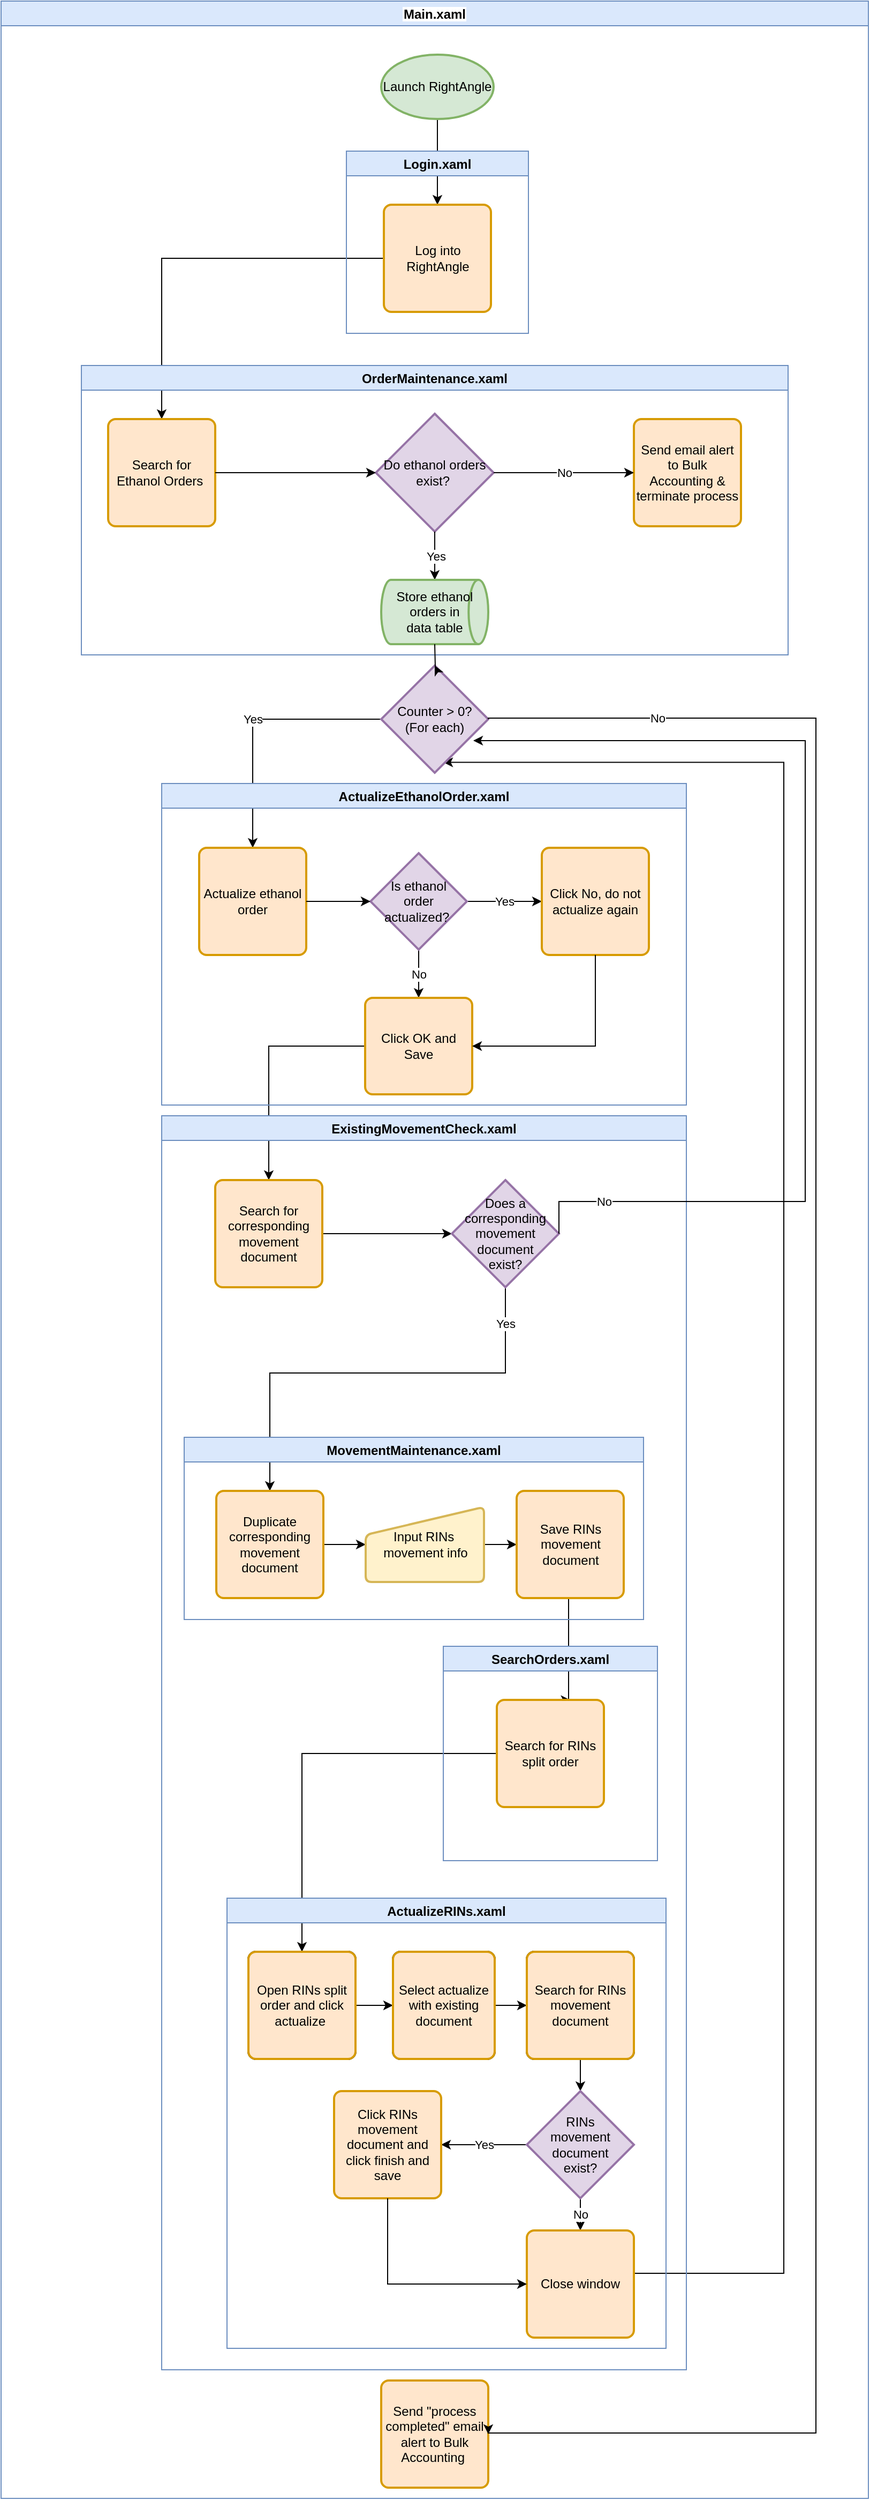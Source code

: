 <mxfile version="14.6.10" type="github">
  <diagram id="C5RBs43oDa-KdzZeNtuy" name="Page-1">
    <mxGraphModel dx="2966" dy="1654" grid="1" gridSize="10" guides="1" tooltips="1" connect="1" arrows="1" fold="1" page="1" pageScale="1" pageWidth="827" pageHeight="1169" math="0" shadow="0">
      <root>
        <mxCell id="WIyWlLk6GJQsqaUBKTNV-0" />
        <mxCell id="WIyWlLk6GJQsqaUBKTNV-1" parent="WIyWlLk6GJQsqaUBKTNV-0" />
        <mxCell id="zwIU4QLBpwWAhk2zhrNK-26" value="Main.xaml" style="swimlane;labelBackgroundColor=#ffffff;fillColor=#dae8fc;strokeColor=#6c8ebf;" vertex="1" parent="WIyWlLk6GJQsqaUBKTNV-1">
          <mxGeometry width="810" height="2330" as="geometry" />
        </mxCell>
        <mxCell id="zwIU4QLBpwWAhk2zhrNK-88" value="" style="endArrow=classic;html=1;rounded=0;edgeStyle=orthogonalEdgeStyle;exitX=1;exitY=0.5;exitDx=0;exitDy=0;entryX=0.58;entryY=0.902;entryDx=0;entryDy=0;entryPerimeter=0;" edge="1" parent="zwIU4QLBpwWAhk2zhrNK-26" source="zwIU4QLBpwWAhk2zhrNK-80" target="zwIU4QLBpwWAhk2zhrNK-95">
          <mxGeometry width="50" height="50" relative="1" as="geometry">
            <mxPoint x="621" y="2200" as="sourcePoint" />
            <mxPoint x="551" y="700" as="targetPoint" />
            <Array as="points">
              <mxPoint x="731" y="2120" />
              <mxPoint x="731" y="710" />
            </Array>
          </mxGeometry>
        </mxCell>
        <mxCell id="zwIU4QLBpwWAhk2zhrNK-93" style="edgeStyle=orthogonalEdgeStyle;rounded=0;orthogonalLoop=1;jettySize=auto;html=1;entryX=0.5;entryY=0;entryDx=0;entryDy=0;" edge="1" parent="zwIU4QLBpwWAhk2zhrNK-26" source="zwIU4QLBpwWAhk2zhrNK-4" target="zwIU4QLBpwWAhk2zhrNK-6">
          <mxGeometry relative="1" as="geometry" />
        </mxCell>
        <mxCell id="zwIU4QLBpwWAhk2zhrNK-50" value="Yes" style="edgeStyle=orthogonalEdgeStyle;rounded=0;orthogonalLoop=1;jettySize=auto;html=1;entryX=0.5;entryY=0;entryDx=0;entryDy=0;exitX=0;exitY=0.5;exitDx=0;exitDy=0;exitPerimeter=0;" edge="1" parent="zwIU4QLBpwWAhk2zhrNK-26" source="zwIU4QLBpwWAhk2zhrNK-95" target="zwIU4QLBpwWAhk2zhrNK-14">
          <mxGeometry relative="1" as="geometry">
            <mxPoint x="337.5" y="680" as="sourcePoint" />
          </mxGeometry>
        </mxCell>
        <mxCell id="zwIU4QLBpwWAhk2zhrNK-44" style="edgeStyle=orthogonalEdgeStyle;rounded=0;orthogonalLoop=1;jettySize=auto;html=1;" edge="1" parent="zwIU4QLBpwWAhk2zhrNK-26" source="zwIU4QLBpwWAhk2zhrNK-19" target="zwIU4QLBpwWAhk2zhrNK-41">
          <mxGeometry relative="1" as="geometry">
            <Array as="points">
              <mxPoint x="250" y="975" />
            </Array>
          </mxGeometry>
        </mxCell>
        <mxCell id="zwIU4QLBpwWAhk2zhrNK-92" style="edgeStyle=orthogonalEdgeStyle;rounded=0;orthogonalLoop=1;jettySize=auto;html=1;entryX=0.5;entryY=0;entryDx=0;entryDy=0;" edge="1" parent="zwIU4QLBpwWAhk2zhrNK-26" source="zwIU4QLBpwWAhk2zhrNK-3" target="zwIU4QLBpwWAhk2zhrNK-4">
          <mxGeometry relative="1" as="geometry">
            <mxPoint x="408" y="210" as="targetPoint" />
          </mxGeometry>
        </mxCell>
        <mxCell id="zwIU4QLBpwWAhk2zhrNK-3" value="Launch RightAngle" style="strokeWidth=2;html=1;shape=mxgraph.flowchart.start_1;whiteSpace=wrap;fillColor=#d5e8d4;strokeColor=#82b366;" vertex="1" parent="zwIU4QLBpwWAhk2zhrNK-26">
          <mxGeometry x="355" y="50" width="105" height="60" as="geometry" />
        </mxCell>
        <mxCell id="zwIU4QLBpwWAhk2zhrNK-27" value="Login.xaml" style="swimlane;fillColor=#dae8fc;strokeColor=#6c8ebf;" vertex="1" parent="zwIU4QLBpwWAhk2zhrNK-26">
          <mxGeometry x="322.5" y="140" width="170" height="170" as="geometry" />
        </mxCell>
        <mxCell id="zwIU4QLBpwWAhk2zhrNK-4" value="Log into RightAngle" style="rounded=1;whiteSpace=wrap;html=1;absoluteArcSize=1;arcSize=14;strokeWidth=2;fillColor=#ffe6cc;strokeColor=#d79b00;" vertex="1" parent="zwIU4QLBpwWAhk2zhrNK-27">
          <mxGeometry x="35" y="50" width="100" height="100" as="geometry" />
        </mxCell>
        <mxCell id="zwIU4QLBpwWAhk2zhrNK-29" value="ActualizeEthanolOrder.xaml" style="swimlane;fillColor=#dae8fc;strokeColor=#6c8ebf;" vertex="1" parent="zwIU4QLBpwWAhk2zhrNK-26">
          <mxGeometry x="150" y="730" width="490" height="300" as="geometry" />
        </mxCell>
        <mxCell id="zwIU4QLBpwWAhk2zhrNK-14" value="Actualize ethanol order" style="rounded=1;whiteSpace=wrap;html=1;absoluteArcSize=1;arcSize=14;strokeWidth=2;fillColor=#ffe6cc;strokeColor=#d79b00;" vertex="1" parent="zwIU4QLBpwWAhk2zhrNK-29">
          <mxGeometry x="35" y="60" width="100" height="100" as="geometry" />
        </mxCell>
        <mxCell id="zwIU4QLBpwWAhk2zhrNK-34" value="Yes" style="edgeStyle=orthogonalEdgeStyle;rounded=0;orthogonalLoop=1;jettySize=auto;html=1;entryX=0;entryY=0.5;entryDx=0;entryDy=0;" edge="1" parent="zwIU4QLBpwWAhk2zhrNK-29" source="zwIU4QLBpwWAhk2zhrNK-16" target="zwIU4QLBpwWAhk2zhrNK-18">
          <mxGeometry relative="1" as="geometry" />
        </mxCell>
        <mxCell id="zwIU4QLBpwWAhk2zhrNK-35" value="No" style="edgeStyle=orthogonalEdgeStyle;rounded=0;orthogonalLoop=1;jettySize=auto;html=1;" edge="1" parent="zwIU4QLBpwWAhk2zhrNK-29" source="zwIU4QLBpwWAhk2zhrNK-16" target="zwIU4QLBpwWAhk2zhrNK-19">
          <mxGeometry relative="1" as="geometry" />
        </mxCell>
        <mxCell id="zwIU4QLBpwWAhk2zhrNK-16" value="Is ethanol &lt;br&gt;order actualized?&amp;nbsp;" style="strokeWidth=2;html=1;shape=mxgraph.flowchart.decision;whiteSpace=wrap;fillColor=#e1d5e7;strokeColor=#9673a6;" vertex="1" parent="zwIU4QLBpwWAhk2zhrNK-29">
          <mxGeometry x="195" y="65" width="90" height="90" as="geometry" />
        </mxCell>
        <mxCell id="zwIU4QLBpwWAhk2zhrNK-17" value="" style="edgeStyle=orthogonalEdgeStyle;rounded=0;orthogonalLoop=1;jettySize=auto;html=1;" edge="1" parent="zwIU4QLBpwWAhk2zhrNK-29" source="zwIU4QLBpwWAhk2zhrNK-14" target="zwIU4QLBpwWAhk2zhrNK-16">
          <mxGeometry relative="1" as="geometry" />
        </mxCell>
        <mxCell id="zwIU4QLBpwWAhk2zhrNK-18" value="Click No, do not actualize again" style="rounded=1;whiteSpace=wrap;html=1;absoluteArcSize=1;arcSize=14;strokeWidth=2;fillColor=#ffe6cc;strokeColor=#d79b00;" vertex="1" parent="zwIU4QLBpwWAhk2zhrNK-29">
          <mxGeometry x="355" y="60" width="100" height="100" as="geometry" />
        </mxCell>
        <mxCell id="zwIU4QLBpwWAhk2zhrNK-19" value="Click OK and Save" style="rounded=1;whiteSpace=wrap;html=1;absoluteArcSize=1;arcSize=14;strokeWidth=2;fillColor=#ffe6cc;strokeColor=#d79b00;" vertex="1" parent="zwIU4QLBpwWAhk2zhrNK-29">
          <mxGeometry x="190" y="200" width="100" height="90" as="geometry" />
        </mxCell>
        <mxCell id="zwIU4QLBpwWAhk2zhrNK-108" style="edgeStyle=orthogonalEdgeStyle;rounded=0;orthogonalLoop=1;jettySize=auto;html=1;entryX=1;entryY=0.5;entryDx=0;entryDy=0;exitX=0.5;exitY=1;exitDx=0;exitDy=0;" edge="1" parent="zwIU4QLBpwWAhk2zhrNK-29" source="zwIU4QLBpwWAhk2zhrNK-18" target="zwIU4QLBpwWAhk2zhrNK-19">
          <mxGeometry relative="1" as="geometry">
            <mxPoint x="405" y="240" as="targetPoint" />
          </mxGeometry>
        </mxCell>
        <mxCell id="zwIU4QLBpwWAhk2zhrNK-40" value="ExistingMovementCheck.xaml" style="swimlane;fillColor=#dae8fc;strokeColor=#6c8ebf;" vertex="1" parent="zwIU4QLBpwWAhk2zhrNK-26">
          <mxGeometry x="150" y="1040" width="490" height="1170" as="geometry" />
        </mxCell>
        <mxCell id="zwIU4QLBpwWAhk2zhrNK-71" style="edgeStyle=orthogonalEdgeStyle;rounded=0;orthogonalLoop=1;jettySize=auto;html=1;" edge="1" parent="zwIU4QLBpwWAhk2zhrNK-40" source="zwIU4QLBpwWAhk2zhrNK-65" target="zwIU4QLBpwWAhk2zhrNK-70">
          <mxGeometry relative="1" as="geometry" />
        </mxCell>
        <mxCell id="zwIU4QLBpwWAhk2zhrNK-111" style="edgeStyle=orthogonalEdgeStyle;rounded=0;orthogonalLoop=1;jettySize=auto;html=1;entryX=0.688;entryY=0.002;entryDx=0;entryDy=0;entryPerimeter=0;" edge="1" parent="zwIU4QLBpwWAhk2zhrNK-40" source="zwIU4QLBpwWAhk2zhrNK-62" target="zwIU4QLBpwWAhk2zhrNK-65">
          <mxGeometry relative="1" as="geometry">
            <mxPoint x="381.5" y="610" as="targetPoint" />
            <Array as="points">
              <mxPoint x="380" y="480" />
              <mxPoint x="380" y="480" />
            </Array>
          </mxGeometry>
        </mxCell>
        <mxCell id="zwIU4QLBpwWAhk2zhrNK-105" value="Yes" style="edgeStyle=orthogonalEdgeStyle;rounded=0;orthogonalLoop=1;jettySize=auto;html=1;entryX=0.5;entryY=0;entryDx=0;entryDy=0;exitX=0.5;exitY=1;exitDx=0;exitDy=0;exitPerimeter=0;" edge="1" parent="zwIU4QLBpwWAhk2zhrNK-40" source="zwIU4QLBpwWAhk2zhrNK-53" target="zwIU4QLBpwWAhk2zhrNK-58">
          <mxGeometry x="-0.837" relative="1" as="geometry">
            <Array as="points">
              <mxPoint x="321" y="240" />
              <mxPoint x="101" y="240" />
            </Array>
            <mxPoint as="offset" />
          </mxGeometry>
        </mxCell>
        <mxCell id="zwIU4QLBpwWAhk2zhrNK-109" style="edgeStyle=orthogonalEdgeStyle;rounded=0;orthogonalLoop=1;jettySize=auto;html=1;entryX=0;entryY=0.5;entryDx=0;entryDy=0;entryPerimeter=0;" edge="1" parent="zwIU4QLBpwWAhk2zhrNK-40" source="zwIU4QLBpwWAhk2zhrNK-41" target="zwIU4QLBpwWAhk2zhrNK-53">
          <mxGeometry relative="1" as="geometry" />
        </mxCell>
        <mxCell id="zwIU4QLBpwWAhk2zhrNK-41" value="Search for corresponding movement document" style="rounded=1;whiteSpace=wrap;html=1;absoluteArcSize=1;arcSize=14;strokeWidth=2;fillColor=#ffe6cc;strokeColor=#d79b00;" vertex="1" parent="zwIU4QLBpwWAhk2zhrNK-40">
          <mxGeometry x="50" y="60" width="100" height="100" as="geometry" />
        </mxCell>
        <mxCell id="zwIU4QLBpwWAhk2zhrNK-53" value="&lt;span&gt;Does a corresponding movement document &lt;br&gt;exist?&lt;/span&gt;" style="strokeWidth=2;html=1;shape=mxgraph.flowchart.decision;whiteSpace=wrap;labelBackgroundColor=none;fillColor=#e1d5e7;strokeColor=#9673a6;" vertex="1" parent="zwIU4QLBpwWAhk2zhrNK-40">
          <mxGeometry x="271" y="60" width="100" height="100" as="geometry" />
        </mxCell>
        <mxCell id="zwIU4QLBpwWAhk2zhrNK-57" value="MovementMaintenance.xaml" style="swimlane;labelBackgroundColor=none;fillColor=#dae8fc;strokeColor=#6c8ebf;" vertex="1" parent="zwIU4QLBpwWAhk2zhrNK-40">
          <mxGeometry x="21" y="300" width="429" height="170" as="geometry" />
        </mxCell>
        <mxCell id="zwIU4QLBpwWAhk2zhrNK-61" style="edgeStyle=orthogonalEdgeStyle;rounded=0;orthogonalLoop=1;jettySize=auto;html=1;" edge="1" parent="zwIU4QLBpwWAhk2zhrNK-57" source="zwIU4QLBpwWAhk2zhrNK-58" target="zwIU4QLBpwWAhk2zhrNK-60">
          <mxGeometry relative="1" as="geometry" />
        </mxCell>
        <mxCell id="zwIU4QLBpwWAhk2zhrNK-58" value="Duplicate corresponding movement document" style="rounded=1;whiteSpace=wrap;html=1;absoluteArcSize=1;arcSize=14;strokeWidth=2;labelBackgroundColor=none;fillColor=#ffe6cc;strokeColor=#d79b00;" vertex="1" parent="zwIU4QLBpwWAhk2zhrNK-57">
          <mxGeometry x="30" y="50" width="100" height="100" as="geometry" />
        </mxCell>
        <mxCell id="zwIU4QLBpwWAhk2zhrNK-63" style="edgeStyle=orthogonalEdgeStyle;rounded=0;orthogonalLoop=1;jettySize=auto;html=1;entryX=0;entryY=0.5;entryDx=0;entryDy=0;" edge="1" parent="zwIU4QLBpwWAhk2zhrNK-57" source="zwIU4QLBpwWAhk2zhrNK-60" target="zwIU4QLBpwWAhk2zhrNK-62">
          <mxGeometry relative="1" as="geometry" />
        </mxCell>
        <mxCell id="zwIU4QLBpwWAhk2zhrNK-60" value="Input RINs&amp;nbsp; movement info" style="html=1;strokeWidth=2;shape=manualInput;whiteSpace=wrap;rounded=1;size=26;arcSize=11;labelBackgroundColor=none;fillColor=#fff2cc;strokeColor=#d6b656;" vertex="1" parent="zwIU4QLBpwWAhk2zhrNK-57">
          <mxGeometry x="169.5" y="65" width="110.5" height="70" as="geometry" />
        </mxCell>
        <mxCell id="zwIU4QLBpwWAhk2zhrNK-62" value="Save RINs movement document" style="rounded=1;whiteSpace=wrap;html=1;absoluteArcSize=1;arcSize=14;strokeWidth=2;labelBackgroundColor=none;fillColor=#ffe6cc;strokeColor=#d79b00;" vertex="1" parent="zwIU4QLBpwWAhk2zhrNK-57">
          <mxGeometry x="310.5" y="50" width="100" height="100" as="geometry" />
        </mxCell>
        <mxCell id="zwIU4QLBpwWAhk2zhrNK-64" value="SearchOrders.xaml" style="swimlane;labelBackgroundColor=none;fillColor=#dae8fc;strokeColor=#6c8ebf;" vertex="1" parent="zwIU4QLBpwWAhk2zhrNK-40">
          <mxGeometry x="263" y="495" width="200" height="200" as="geometry" />
        </mxCell>
        <mxCell id="zwIU4QLBpwWAhk2zhrNK-65" value="Search for RINs split order" style="rounded=1;whiteSpace=wrap;html=1;absoluteArcSize=1;arcSize=14;strokeWidth=2;labelBackgroundColor=none;fillColor=#ffe6cc;strokeColor=#d79b00;" vertex="1" parent="zwIU4QLBpwWAhk2zhrNK-64">
          <mxGeometry x="50" y="50" width="100" height="100" as="geometry" />
        </mxCell>
        <mxCell id="zwIU4QLBpwWAhk2zhrNK-69" value="ActualizeRINs.xaml" style="swimlane;labelBackgroundColor=none;startSize=23;fillColor=#dae8fc;strokeColor=#6c8ebf;" vertex="1" parent="zwIU4QLBpwWAhk2zhrNK-40">
          <mxGeometry x="61" y="730" width="410" height="420" as="geometry" />
        </mxCell>
        <mxCell id="zwIU4QLBpwWAhk2zhrNK-73" style="edgeStyle=orthogonalEdgeStyle;rounded=0;orthogonalLoop=1;jettySize=auto;html=1;entryX=0;entryY=0.5;entryDx=0;entryDy=0;" edge="1" parent="zwIU4QLBpwWAhk2zhrNK-69" source="zwIU4QLBpwWAhk2zhrNK-70" target="zwIU4QLBpwWAhk2zhrNK-72">
          <mxGeometry relative="1" as="geometry" />
        </mxCell>
        <mxCell id="zwIU4QLBpwWAhk2zhrNK-70" value="Open RINs split order and click actualize&amp;nbsp;" style="rounded=1;whiteSpace=wrap;html=1;absoluteArcSize=1;arcSize=14;strokeWidth=2;labelBackgroundColor=none;" vertex="1" parent="zwIU4QLBpwWAhk2zhrNK-69">
          <mxGeometry x="20" y="50" width="100" height="100" as="geometry" />
        </mxCell>
        <mxCell id="zwIU4QLBpwWAhk2zhrNK-75" style="edgeStyle=orthogonalEdgeStyle;rounded=0;orthogonalLoop=1;jettySize=auto;html=1;entryX=0;entryY=0.5;entryDx=0;entryDy=0;" edge="1" parent="zwIU4QLBpwWAhk2zhrNK-69" source="zwIU4QLBpwWAhk2zhrNK-72" target="zwIU4QLBpwWAhk2zhrNK-74">
          <mxGeometry relative="1" as="geometry" />
        </mxCell>
        <mxCell id="zwIU4QLBpwWAhk2zhrNK-72" value="Select actualize with existing document" style="rounded=1;whiteSpace=wrap;html=1;absoluteArcSize=1;arcSize=14;strokeWidth=2;labelBackgroundColor=none;" vertex="1" parent="zwIU4QLBpwWAhk2zhrNK-69">
          <mxGeometry x="155" y="50" width="95" height="100" as="geometry" />
        </mxCell>
        <mxCell id="zwIU4QLBpwWAhk2zhrNK-78" style="edgeStyle=orthogonalEdgeStyle;rounded=0;orthogonalLoop=1;jettySize=auto;html=1;" edge="1" parent="zwIU4QLBpwWAhk2zhrNK-69" source="zwIU4QLBpwWAhk2zhrNK-74" target="zwIU4QLBpwWAhk2zhrNK-76">
          <mxGeometry relative="1" as="geometry" />
        </mxCell>
        <mxCell id="zwIU4QLBpwWAhk2zhrNK-74" value="Search for RINs movement document" style="rounded=1;whiteSpace=wrap;html=1;absoluteArcSize=1;arcSize=14;strokeWidth=2;labelBackgroundColor=none;" vertex="1" parent="zwIU4QLBpwWAhk2zhrNK-69">
          <mxGeometry x="280" y="50" width="100" height="100" as="geometry" />
        </mxCell>
        <mxCell id="zwIU4QLBpwWAhk2zhrNK-79" value="Yes" style="edgeStyle=orthogonalEdgeStyle;rounded=0;orthogonalLoop=1;jettySize=auto;html=1;entryX=1;entryY=0.5;entryDx=0;entryDy=0;" edge="1" parent="zwIU4QLBpwWAhk2zhrNK-69" source="zwIU4QLBpwWAhk2zhrNK-76" target="zwIU4QLBpwWAhk2zhrNK-77">
          <mxGeometry relative="1" as="geometry" />
        </mxCell>
        <mxCell id="zwIU4QLBpwWAhk2zhrNK-81" value="No" style="edgeStyle=orthogonalEdgeStyle;rounded=0;orthogonalLoop=1;jettySize=auto;html=1;entryX=0.5;entryY=0;entryDx=0;entryDy=0;" edge="1" parent="zwIU4QLBpwWAhk2zhrNK-69" source="zwIU4QLBpwWAhk2zhrNK-76" target="zwIU4QLBpwWAhk2zhrNK-80">
          <mxGeometry relative="1" as="geometry" />
        </mxCell>
        <mxCell id="zwIU4QLBpwWAhk2zhrNK-76" value="RINs &lt;br&gt;movement document &lt;br&gt;exist?" style="strokeWidth=2;html=1;shape=mxgraph.flowchart.decision;whiteSpace=wrap;labelBackgroundColor=none;fillColor=#e1d5e7;strokeColor=#9673a6;" vertex="1" parent="zwIU4QLBpwWAhk2zhrNK-69">
          <mxGeometry x="280" y="180" width="100" height="100" as="geometry" />
        </mxCell>
        <mxCell id="zwIU4QLBpwWAhk2zhrNK-77" value="Click RINs movement document and click finish and save" style="rounded=1;whiteSpace=wrap;html=1;absoluteArcSize=1;arcSize=14;strokeWidth=2;labelBackgroundColor=none;fillColor=#ffe6cc;strokeColor=#d79b00;" vertex="1" parent="zwIU4QLBpwWAhk2zhrNK-69">
          <mxGeometry x="100" y="180" width="100" height="100" as="geometry" />
        </mxCell>
        <mxCell id="zwIU4QLBpwWAhk2zhrNK-80" value="Close window" style="rounded=1;whiteSpace=wrap;html=1;absoluteArcSize=1;arcSize=14;strokeWidth=2;labelBackgroundColor=none;fillColor=#ffe6cc;strokeColor=#d79b00;" vertex="1" parent="zwIU4QLBpwWAhk2zhrNK-69">
          <mxGeometry x="280" y="310" width="100" height="100" as="geometry" />
        </mxCell>
        <mxCell id="zwIU4QLBpwWAhk2zhrNK-83" style="edgeStyle=orthogonalEdgeStyle;rounded=0;orthogonalLoop=1;jettySize=auto;html=1;entryX=0;entryY=0.5;entryDx=0;entryDy=0;" edge="1" parent="zwIU4QLBpwWAhk2zhrNK-69" source="zwIU4QLBpwWAhk2zhrNK-77" target="zwIU4QLBpwWAhk2zhrNK-80">
          <mxGeometry relative="1" as="geometry">
            <mxPoint x="220" y="390" as="targetPoint" />
            <Array as="points">
              <mxPoint x="150" y="360" />
            </Array>
          </mxGeometry>
        </mxCell>
        <mxCell id="zwIU4QLBpwWAhk2zhrNK-113" value="Select actualize with existing document" style="rounded=1;whiteSpace=wrap;html=1;absoluteArcSize=1;arcSize=14;strokeWidth=2;labelBackgroundColor=none;fillColor=#ffe6cc;strokeColor=#d79b00;" vertex="1" parent="zwIU4QLBpwWAhk2zhrNK-69">
          <mxGeometry x="155" y="50" width="95" height="100" as="geometry" />
        </mxCell>
        <mxCell id="zwIU4QLBpwWAhk2zhrNK-114" value="Open RINs split order and click actualize&amp;nbsp;" style="rounded=1;whiteSpace=wrap;html=1;absoluteArcSize=1;arcSize=14;strokeWidth=2;labelBackgroundColor=none;fillColor=#ffe6cc;strokeColor=#d79b00;" vertex="1" parent="zwIU4QLBpwWAhk2zhrNK-69">
          <mxGeometry x="20" y="50" width="100" height="100" as="geometry" />
        </mxCell>
        <mxCell id="zwIU4QLBpwWAhk2zhrNK-115" value="Search for RINs movement document" style="rounded=1;whiteSpace=wrap;html=1;absoluteArcSize=1;arcSize=14;strokeWidth=2;labelBackgroundColor=none;fillColor=#ffe6cc;strokeColor=#d79b00;" vertex="1" parent="zwIU4QLBpwWAhk2zhrNK-69">
          <mxGeometry x="280" y="50" width="100" height="100" as="geometry" />
        </mxCell>
        <mxCell id="zwIU4QLBpwWAhk2zhrNK-38" value="OrderMaintenance.xaml" style="swimlane;fillColor=#dae8fc;strokeColor=#6c8ebf;" vertex="1" parent="zwIU4QLBpwWAhk2zhrNK-26">
          <mxGeometry x="75" y="340" width="660" height="270" as="geometry" />
        </mxCell>
        <mxCell id="zwIU4QLBpwWAhk2zhrNK-6" value="Search for Ethanol Orders&amp;nbsp;" style="rounded=1;whiteSpace=wrap;html=1;absoluteArcSize=1;arcSize=14;strokeWidth=2;fillColor=#ffe6cc;strokeColor=#d79b00;" vertex="1" parent="zwIU4QLBpwWAhk2zhrNK-38">
          <mxGeometry x="25" y="50" width="100" height="100" as="geometry" />
        </mxCell>
        <mxCell id="zwIU4QLBpwWAhk2zhrNK-8" value="Do ethanol orders exist?&amp;nbsp;" style="strokeWidth=2;html=1;shape=mxgraph.flowchart.decision;whiteSpace=wrap;fillColor=#e1d5e7;strokeColor=#9673a6;" vertex="1" parent="zwIU4QLBpwWAhk2zhrNK-38">
          <mxGeometry x="275" y="45" width="110" height="110" as="geometry" />
        </mxCell>
        <mxCell id="zwIU4QLBpwWAhk2zhrNK-9" value="" style="edgeStyle=orthogonalEdgeStyle;rounded=0;orthogonalLoop=1;jettySize=auto;html=1;" edge="1" parent="zwIU4QLBpwWAhk2zhrNK-38" source="zwIU4QLBpwWAhk2zhrNK-6" target="zwIU4QLBpwWAhk2zhrNK-8">
          <mxGeometry relative="1" as="geometry" />
        </mxCell>
        <mxCell id="zwIU4QLBpwWAhk2zhrNK-12" value="Send email alert to Bulk Accounting &amp;amp; terminate process" style="rounded=1;whiteSpace=wrap;html=1;absoluteArcSize=1;arcSize=14;strokeWidth=2;fillColor=#ffe6cc;strokeColor=#d79b00;" vertex="1" parent="zwIU4QLBpwWAhk2zhrNK-38">
          <mxGeometry x="516" y="50" width="100" height="100" as="geometry" />
        </mxCell>
        <mxCell id="zwIU4QLBpwWAhk2zhrNK-13" value="No" style="edgeStyle=orthogonalEdgeStyle;rounded=0;orthogonalLoop=1;jettySize=auto;html=1;" edge="1" parent="zwIU4QLBpwWAhk2zhrNK-38" source="zwIU4QLBpwWAhk2zhrNK-8" target="zwIU4QLBpwWAhk2zhrNK-12">
          <mxGeometry relative="1" as="geometry" />
        </mxCell>
        <mxCell id="zwIU4QLBpwWAhk2zhrNK-11" value="Yes" style="edgeStyle=orthogonalEdgeStyle;rounded=0;orthogonalLoop=1;jettySize=auto;html=1;" edge="1" parent="zwIU4QLBpwWAhk2zhrNK-38" source="zwIU4QLBpwWAhk2zhrNK-8">
          <mxGeometry relative="1" as="geometry">
            <mxPoint x="330" y="200" as="targetPoint" />
          </mxGeometry>
        </mxCell>
        <mxCell id="zwIU4QLBpwWAhk2zhrNK-106" value="&lt;span&gt;Store ethanol&lt;/span&gt;&lt;br&gt;&lt;span&gt;orders in&lt;/span&gt;&lt;br&gt;&lt;span&gt;data table&lt;/span&gt;" style="strokeWidth=2;html=1;shape=mxgraph.flowchart.direct_data;whiteSpace=wrap;labelBackgroundColor=none;fillColor=#d5e8d4;strokeColor=#82b366;" vertex="1" parent="zwIU4QLBpwWAhk2zhrNK-38">
          <mxGeometry x="280" y="200" width="100" height="60" as="geometry" />
        </mxCell>
        <mxCell id="zwIU4QLBpwWAhk2zhrNK-55" value="No" style="edgeStyle=orthogonalEdgeStyle;rounded=0;orthogonalLoop=1;jettySize=auto;html=1;entryX=0.86;entryY=0.7;entryDx=0;entryDy=0;entryPerimeter=0;exitX=1;exitY=0.5;exitDx=0;exitDy=0;exitPerimeter=0;" edge="1" parent="zwIU4QLBpwWAhk2zhrNK-26" source="zwIU4QLBpwWAhk2zhrNK-53" target="zwIU4QLBpwWAhk2zhrNK-95">
          <mxGeometry x="-0.856" relative="1" as="geometry">
            <mxPoint x="521" y="640" as="targetPoint" />
            <Array as="points">
              <mxPoint x="751" y="1120" />
              <mxPoint x="751" y="690" />
            </Array>
            <mxPoint as="offset" />
          </mxGeometry>
        </mxCell>
        <mxCell id="zwIU4QLBpwWAhk2zhrNK-89" value="Send &quot;process completed&quot; email alert to Bulk Accounting&amp;nbsp;" style="rounded=1;whiteSpace=wrap;html=1;absoluteArcSize=1;arcSize=14;strokeWidth=2;labelBackgroundColor=none;fillColor=#ffe6cc;strokeColor=#d79b00;" vertex="1" parent="zwIU4QLBpwWAhk2zhrNK-26">
          <mxGeometry x="355" y="2220" width="100" height="100" as="geometry" />
        </mxCell>
        <mxCell id="zwIU4QLBpwWAhk2zhrNK-95" value="Counter &amp;gt; 0? &lt;br&gt;(For each)" style="strokeWidth=2;html=1;shape=mxgraph.flowchart.decision;whiteSpace=wrap;labelBackgroundColor=none;fillColor=#e1d5e7;strokeColor=#9673a6;" vertex="1" parent="zwIU4QLBpwWAhk2zhrNK-26">
          <mxGeometry x="355" y="620" width="100" height="100" as="geometry" />
        </mxCell>
        <mxCell id="zwIU4QLBpwWAhk2zhrNK-96" style="edgeStyle=orthogonalEdgeStyle;rounded=0;orthogonalLoop=1;jettySize=auto;html=1;" edge="1" parent="zwIU4QLBpwWAhk2zhrNK-26" target="zwIU4QLBpwWAhk2zhrNK-95">
          <mxGeometry relative="1" as="geometry">
            <mxPoint x="405" y="600" as="sourcePoint" />
          </mxGeometry>
        </mxCell>
        <mxCell id="zwIU4QLBpwWAhk2zhrNK-101" value="No" style="edgeStyle=orthogonalEdgeStyle;rounded=0;orthogonalLoop=1;jettySize=auto;html=1;exitX=1;exitY=0.5;exitDx=0;exitDy=0;exitPerimeter=0;entryX=1;entryY=0.5;entryDx=0;entryDy=0;" edge="1" parent="zwIU4QLBpwWAhk2zhrNK-26" source="zwIU4QLBpwWAhk2zhrNK-95" target="zwIU4QLBpwWAhk2zhrNK-89">
          <mxGeometry x="-0.857" relative="1" as="geometry">
            <mxPoint x="781" y="2391" as="targetPoint" />
            <Array as="points">
              <mxPoint x="761" y="669" />
              <mxPoint x="761" y="2269" />
            </Array>
            <mxPoint as="offset" />
          </mxGeometry>
        </mxCell>
      </root>
    </mxGraphModel>
  </diagram>
</mxfile>
